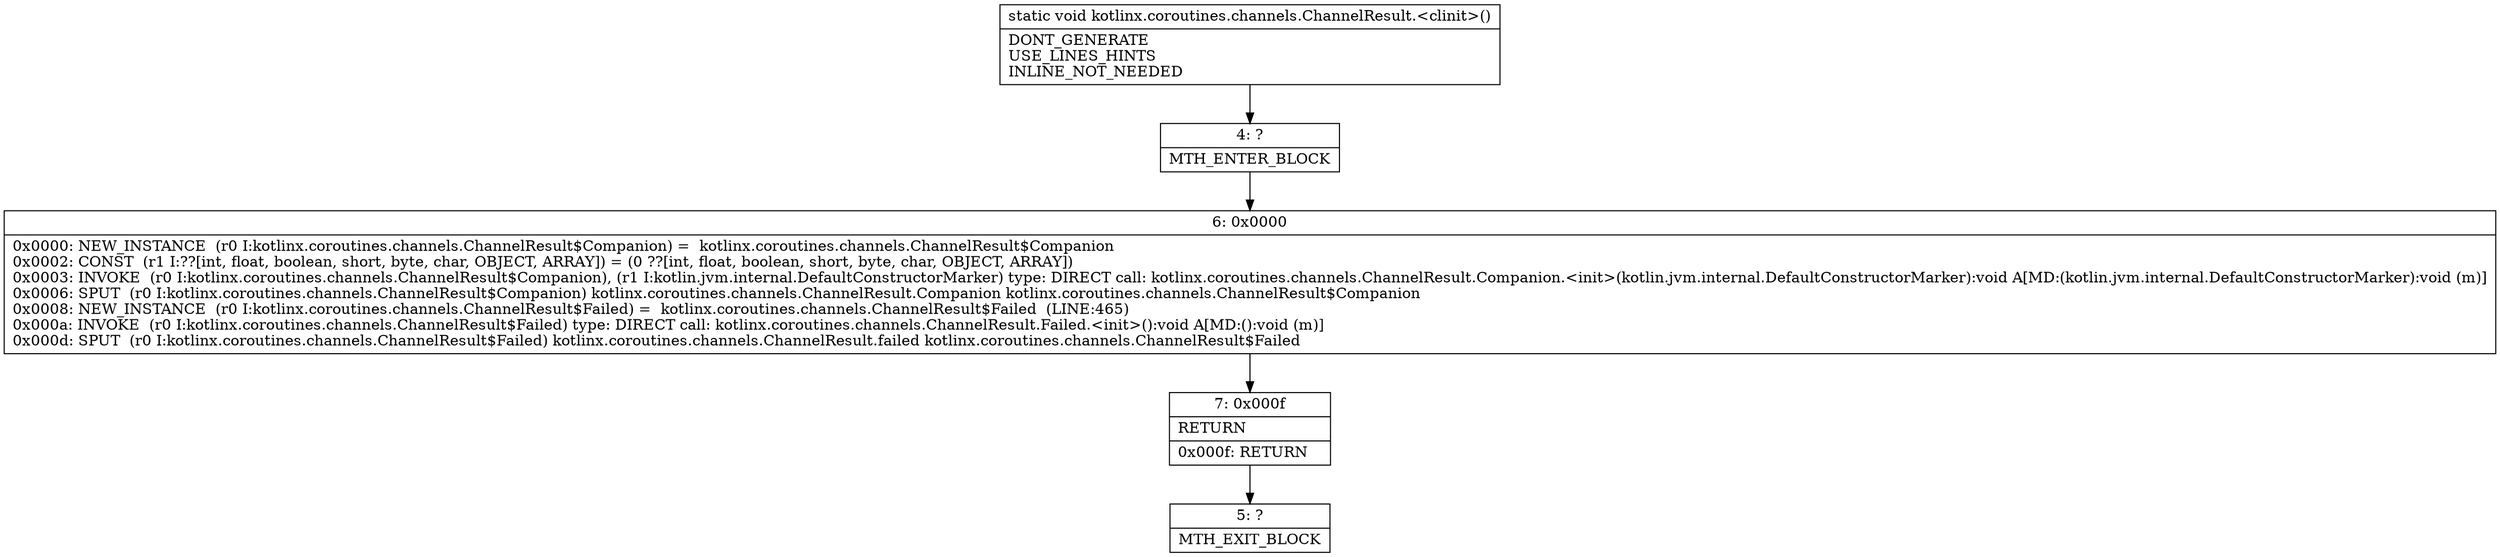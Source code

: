 digraph "CFG forkotlinx.coroutines.channels.ChannelResult.\<clinit\>()V" {
Node_4 [shape=record,label="{4\:\ ?|MTH_ENTER_BLOCK\l}"];
Node_6 [shape=record,label="{6\:\ 0x0000|0x0000: NEW_INSTANCE  (r0 I:kotlinx.coroutines.channels.ChannelResult$Companion) =  kotlinx.coroutines.channels.ChannelResult$Companion \l0x0002: CONST  (r1 I:??[int, float, boolean, short, byte, char, OBJECT, ARRAY]) = (0 ??[int, float, boolean, short, byte, char, OBJECT, ARRAY]) \l0x0003: INVOKE  (r0 I:kotlinx.coroutines.channels.ChannelResult$Companion), (r1 I:kotlin.jvm.internal.DefaultConstructorMarker) type: DIRECT call: kotlinx.coroutines.channels.ChannelResult.Companion.\<init\>(kotlin.jvm.internal.DefaultConstructorMarker):void A[MD:(kotlin.jvm.internal.DefaultConstructorMarker):void (m)]\l0x0006: SPUT  (r0 I:kotlinx.coroutines.channels.ChannelResult$Companion) kotlinx.coroutines.channels.ChannelResult.Companion kotlinx.coroutines.channels.ChannelResult$Companion \l0x0008: NEW_INSTANCE  (r0 I:kotlinx.coroutines.channels.ChannelResult$Failed) =  kotlinx.coroutines.channels.ChannelResult$Failed  (LINE:465)\l0x000a: INVOKE  (r0 I:kotlinx.coroutines.channels.ChannelResult$Failed) type: DIRECT call: kotlinx.coroutines.channels.ChannelResult.Failed.\<init\>():void A[MD:():void (m)]\l0x000d: SPUT  (r0 I:kotlinx.coroutines.channels.ChannelResult$Failed) kotlinx.coroutines.channels.ChannelResult.failed kotlinx.coroutines.channels.ChannelResult$Failed \l}"];
Node_7 [shape=record,label="{7\:\ 0x000f|RETURN\l|0x000f: RETURN   \l}"];
Node_5 [shape=record,label="{5\:\ ?|MTH_EXIT_BLOCK\l}"];
MethodNode[shape=record,label="{static void kotlinx.coroutines.channels.ChannelResult.\<clinit\>()  | DONT_GENERATE\lUSE_LINES_HINTS\lINLINE_NOT_NEEDED\l}"];
MethodNode -> Node_4;Node_4 -> Node_6;
Node_6 -> Node_7;
Node_7 -> Node_5;
}

